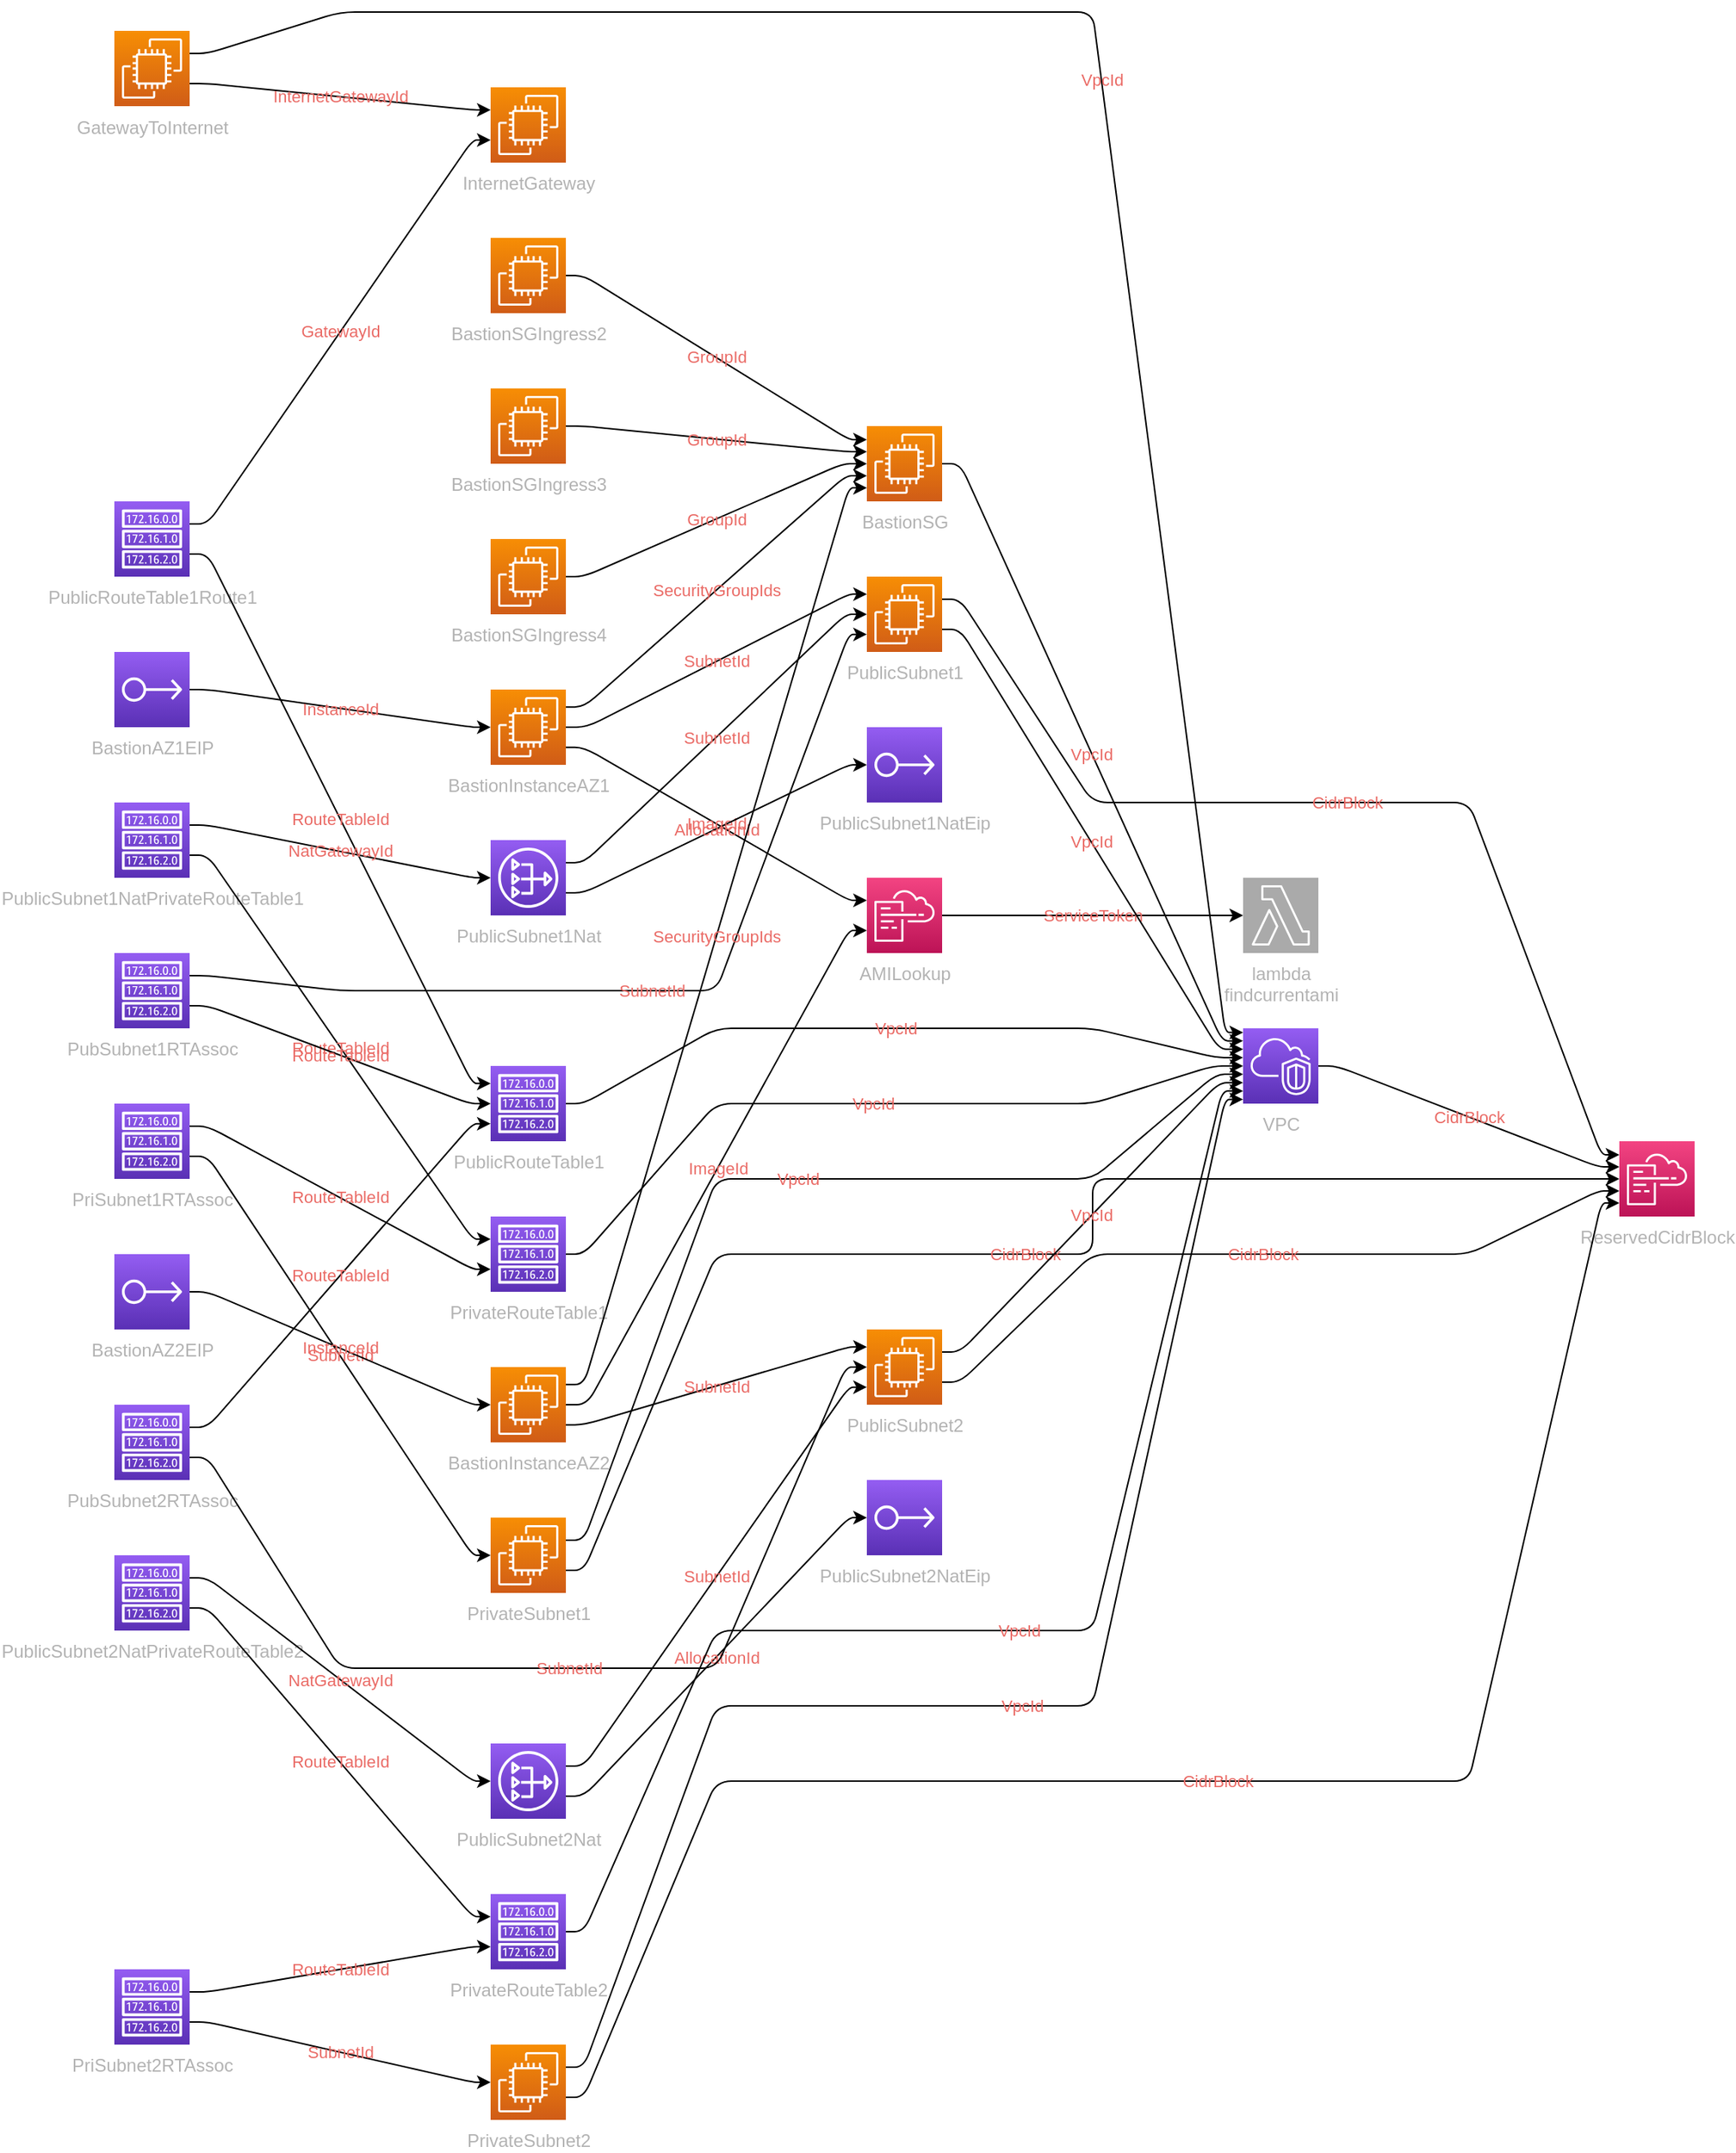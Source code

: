 <mxfile pages="2">
    <diagram id="diagramid" name="Diagram">
        <mxGraphModel dx="1623" dy="1570" grid="1" gridSize="10" guides="1" tooltips="1" connect="1" arrows="1" fold="1" page="1" pageScale="1" pageWidth="850" pageHeight="1100" background="#ffffff" math="0" shadow="0">
            <root>
                <mxCell id="0"/>
                <mxCell id="1" parent="0"/>
                <mxCell id="2" value="ReservedCidrBlock" style="outlineConnect=0;fontColor=#B3B3B3;gradientColor=#F34482;gradientDirection=north;fillColor=#BC1356;strokeColor=#ffffff;dashed=0;verticalLabelPosition=bottom;verticalAlign=top;align=center;html=1;fontSize=12;fontStyle=0;aspect=fixed;shape=mxgraph.aws4.resourceIcon;resIcon=mxgraph.aws4.cloudformation;" parent="1" vertex="1">
                    <mxGeometry x="1000" y="750" width="50" height="50" as="geometry"/>
                </mxCell>
                <mxCell id="3" value="InternetGateway" style="outlineConnect=0;fontColor=#B3B3B3;gradientColor=#F78E04;gradientDirection=north;fillColor=#D05C17;strokeColor=#ffffff;dashed=0;verticalLabelPosition=bottom;verticalAlign=top;align=center;html=1;fontSize=12;fontStyle=0;aspect=fixed;shape=mxgraph.aws4.resourceIcon;resIcon=mxgraph.aws4.ec2;" parent="1" vertex="1">
                    <mxGeometry x="250" y="50" width="50" height="50" as="geometry"/>
                </mxCell>
                <mxCell id="4" value="GatewayToInternet" style="outlineConnect=0;fontColor=#B3B3B3;gradientColor=#F78E04;gradientDirection=north;fillColor=#D05C17;strokeColor=#ffffff;dashed=0;verticalLabelPosition=bottom;verticalAlign=top;align=center;html=1;fontSize=12;fontStyle=0;aspect=fixed;shape=mxgraph.aws4.resourceIcon;resIcon=mxgraph.aws4.ec2;" parent="1" vertex="1">
                    <mxGeometry y="12.5" width="50" height="50" as="geometry"/>
                </mxCell>
                <mxCell id="5" value="PublicRouteTable1Route1" style="outlineConnect=0;fontColor=#B3B3B3;gradientColor=#945DF2;gradientDirection=north;fillColor=#5A30B5;strokeColor=#ffffff;dashed=0;verticalLabelPosition=bottom;verticalAlign=top;align=center;html=1;fontSize=12;fontStyle=0;aspect=fixed;shape=mxgraph.aws4.resourceIcon;resIcon=mxgraph.aws4.route_table;" parent="1" vertex="1">
                    <mxGeometry y="325" width="50" height="50" as="geometry"/>
                </mxCell>
                <mxCell id="6" value="PublicRouteTable1" style="outlineConnect=0;fontColor=#B3B3B3;gradientColor=#945DF2;gradientDirection=north;fillColor=#5A30B5;strokeColor=#ffffff;dashed=0;verticalLabelPosition=bottom;verticalAlign=top;align=center;html=1;fontSize=12;fontStyle=0;aspect=fixed;shape=mxgraph.aws4.resourceIcon;resIcon=mxgraph.aws4.route_table;" parent="1" vertex="1">
                    <mxGeometry x="250" y="700" width="50" height="50" as="geometry"/>
                </mxCell>
                <mxCell id="7" value="AMILookup" style="outlineConnect=0;fontColor=#B3B3B3;gradientColor=#F34482;gradientDirection=north;fillColor=#BC1356;strokeColor=#ffffff;dashed=0;verticalLabelPosition=bottom;verticalAlign=top;align=center;html=1;fontSize=12;fontStyle=0;aspect=fixed;shape=mxgraph.aws4.resourceIcon;resIcon=mxgraph.aws4.cloudformation;" parent="1" vertex="1">
                    <mxGeometry x="500" y="575" width="50" height="50" as="geometry"/>
                </mxCell>
                <mxCell id="8" value="BastionSG" style="outlineConnect=0;fontColor=#B3B3B3;gradientColor=#F78E04;gradientDirection=north;fillColor=#D05C17;strokeColor=#ffffff;dashed=0;verticalLabelPosition=bottom;verticalAlign=top;align=center;html=1;fontSize=12;fontStyle=0;aspect=fixed;shape=mxgraph.aws4.resourceIcon;resIcon=mxgraph.aws4.ec2;" parent="1" vertex="1">
                    <mxGeometry x="500" y="275" width="50" height="50" as="geometry"/>
                </mxCell>
                <mxCell id="9" value="BastionSGIngress2" style="outlineConnect=0;fontColor=#B3B3B3;gradientColor=#F78E04;gradientDirection=north;fillColor=#D05C17;strokeColor=#ffffff;dashed=0;verticalLabelPosition=bottom;verticalAlign=top;align=center;html=1;fontSize=12;fontStyle=0;aspect=fixed;shape=mxgraph.aws4.resourceIcon;resIcon=mxgraph.aws4.ec2;" parent="1" vertex="1">
                    <mxGeometry x="250" y="150" width="50" height="50" as="geometry"/>
                </mxCell>
                <mxCell id="10" value="BastionSGIngress3" style="outlineConnect=0;fontColor=#B3B3B3;gradientColor=#F78E04;gradientDirection=north;fillColor=#D05C17;strokeColor=#ffffff;dashed=0;verticalLabelPosition=bottom;verticalAlign=top;align=center;html=1;fontSize=12;fontStyle=0;aspect=fixed;shape=mxgraph.aws4.resourceIcon;resIcon=mxgraph.aws4.ec2;" parent="1" vertex="1">
                    <mxGeometry x="250" y="250" width="50" height="50" as="geometry"/>
                </mxCell>
                <mxCell id="11" value="BastionSGIngress4" style="outlineConnect=0;fontColor=#B3B3B3;gradientColor=#F78E04;gradientDirection=north;fillColor=#D05C17;strokeColor=#ffffff;dashed=0;verticalLabelPosition=bottom;verticalAlign=top;align=center;html=1;fontSize=12;fontStyle=0;aspect=fixed;shape=mxgraph.aws4.resourceIcon;resIcon=mxgraph.aws4.ec2;" parent="1" vertex="1">
                    <mxGeometry x="250" y="350" width="50" height="50" as="geometry"/>
                </mxCell>
                <mxCell id="12" value="BastionInstanceAZ1" style="outlineConnect=0;fontColor=#B3B3B3;gradientColor=#F78E04;gradientDirection=north;fillColor=#D05C17;strokeColor=#ffffff;dashed=0;verticalLabelPosition=bottom;verticalAlign=top;align=center;html=1;fontSize=12;fontStyle=0;aspect=fixed;shape=mxgraph.aws4.resourceIcon;resIcon=mxgraph.aws4.ec2;" parent="1" vertex="1">
                    <mxGeometry x="250" y="450" width="50" height="50" as="geometry"/>
                </mxCell>
                <mxCell id="13" value="BastionAZ1EIP" style="outlineConnect=0;fontColor=#B3B3B3;gradientColor=#945DF2;gradientDirection=north;fillColor=#5A30B5;strokeColor=#ffffff;dashed=0;verticalLabelPosition=bottom;verticalAlign=top;align=center;html=1;fontSize=12;fontStyle=0;aspect=fixed;shape=mxgraph.aws4.resourceIcon;resIcon=mxgraph.aws4.elastic_ip_address;" parent="1" vertex="1">
                    <mxGeometry y="425" width="50" height="50" as="geometry"/>
                </mxCell>
                <mxCell id="14" value="PublicSubnet1Nat" style="outlineConnect=0;fontColor=#B3B3B3;gradientColor=#945DF2;gradientDirection=north;fillColor=#5A30B5;strokeColor=#ffffff;dashed=0;verticalLabelPosition=bottom;verticalAlign=top;align=center;html=1;fontSize=12;fontStyle=0;aspect=fixed;shape=mxgraph.aws4.resourceIcon;resIcon=mxgraph.aws4.nat_gateway;" parent="1" vertex="1">
                    <mxGeometry x="250" y="550" width="50" height="50" as="geometry"/>
                </mxCell>
                <mxCell id="15" value="PublicSubnet1NatEip" style="outlineConnect=0;fontColor=#B3B3B3;gradientColor=#945DF2;gradientDirection=north;fillColor=#5A30B5;strokeColor=#ffffff;dashed=0;verticalLabelPosition=bottom;verticalAlign=top;align=center;html=1;fontSize=12;fontStyle=0;aspect=fixed;shape=mxgraph.aws4.resourceIcon;resIcon=mxgraph.aws4.elastic_ip_address;" parent="1" vertex="1">
                    <mxGeometry x="500" y="475" width="50" height="50" as="geometry"/>
                </mxCell>
                <mxCell id="16" value="PublicSubnet1NatPrivateRouteTable1" style="outlineConnect=0;fontColor=#B3B3B3;gradientColor=#945DF2;gradientDirection=north;fillColor=#5A30B5;strokeColor=#ffffff;dashed=0;verticalLabelPosition=bottom;verticalAlign=top;align=center;html=1;fontSize=12;fontStyle=0;aspect=fixed;shape=mxgraph.aws4.resourceIcon;resIcon=mxgraph.aws4.route_table;" parent="1" vertex="1">
                    <mxGeometry y="525" width="50" height="50" as="geometry"/>
                </mxCell>
                <mxCell id="17" value="PubSubnet1RTAssoc" style="outlineConnect=0;fontColor=#B3B3B3;gradientColor=#945DF2;gradientDirection=north;fillColor=#5A30B5;strokeColor=#ffffff;dashed=0;verticalLabelPosition=bottom;verticalAlign=top;align=center;html=1;fontSize=12;fontStyle=0;aspect=fixed;shape=mxgraph.aws4.resourceIcon;resIcon=mxgraph.aws4.route_table;" parent="1" vertex="1">
                    <mxGeometry y="625" width="50" height="50" as="geometry"/>
                </mxCell>
                <mxCell id="18" value="PublicSubnet1" style="outlineConnect=0;fontColor=#B3B3B3;gradientColor=#F78E04;gradientDirection=north;fillColor=#D05C17;strokeColor=#ffffff;dashed=0;verticalLabelPosition=bottom;verticalAlign=top;align=center;html=1;fontSize=12;fontStyle=0;aspect=fixed;shape=mxgraph.aws4.resourceIcon;resIcon=mxgraph.aws4.ec2;" parent="1" vertex="1">
                    <mxGeometry x="500" y="375" width="50" height="50" as="geometry"/>
                </mxCell>
                <mxCell id="19" value="PriSubnet1RTAssoc" style="outlineConnect=0;fontColor=#B3B3B3;gradientColor=#945DF2;gradientDirection=north;fillColor=#5A30B5;strokeColor=#ffffff;dashed=0;verticalLabelPosition=bottom;verticalAlign=top;align=center;html=1;fontSize=12;fontStyle=0;aspect=fixed;shape=mxgraph.aws4.resourceIcon;resIcon=mxgraph.aws4.route_table;" parent="1" vertex="1">
                    <mxGeometry y="725" width="50" height="50" as="geometry"/>
                </mxCell>
                <mxCell id="20" value="PrivateSubnet1" style="outlineConnect=0;fontColor=#B3B3B3;gradientColor=#F78E04;gradientDirection=north;fillColor=#D05C17;strokeColor=#ffffff;dashed=0;verticalLabelPosition=bottom;verticalAlign=top;align=center;html=1;fontSize=12;fontStyle=0;aspect=fixed;shape=mxgraph.aws4.resourceIcon;resIcon=mxgraph.aws4.ec2;" parent="1" vertex="1">
                    <mxGeometry x="250" y="1000" width="50" height="50" as="geometry"/>
                </mxCell>
                <mxCell id="21" value="PrivateRouteTable1" style="outlineConnect=0;fontColor=#B3B3B3;gradientColor=#945DF2;gradientDirection=north;fillColor=#5A30B5;strokeColor=#ffffff;dashed=0;verticalLabelPosition=bottom;verticalAlign=top;align=center;html=1;fontSize=12;fontStyle=0;aspect=fixed;shape=mxgraph.aws4.resourceIcon;resIcon=mxgraph.aws4.route_table;" parent="1" vertex="1">
                    <mxGeometry x="250" y="800" width="50" height="50" as="geometry"/>
                </mxCell>
                <mxCell id="22" value="BastionInstanceAZ2" style="outlineConnect=0;fontColor=#B3B3B3;gradientColor=#F78E04;gradientDirection=north;fillColor=#D05C17;strokeColor=#ffffff;dashed=0;verticalLabelPosition=bottom;verticalAlign=top;align=center;html=1;fontSize=12;fontStyle=0;aspect=fixed;shape=mxgraph.aws4.resourceIcon;resIcon=mxgraph.aws4.ec2;" parent="1" vertex="1">
                    <mxGeometry x="250" y="900" width="50" height="50" as="geometry"/>
                </mxCell>
                <mxCell id="23" value="BastionAZ2EIP" style="outlineConnect=0;fontColor=#B3B3B3;gradientColor=#945DF2;gradientDirection=north;fillColor=#5A30B5;strokeColor=#ffffff;dashed=0;verticalLabelPosition=bottom;verticalAlign=top;align=center;html=1;fontSize=12;fontStyle=0;aspect=fixed;shape=mxgraph.aws4.resourceIcon;resIcon=mxgraph.aws4.elastic_ip_address;" parent="1" vertex="1">
                    <mxGeometry y="825" width="50" height="50" as="geometry"/>
                </mxCell>
                <mxCell id="24" value="PublicSubnet2Nat" style="outlineConnect=0;fontColor=#B3B3B3;gradientColor=#945DF2;gradientDirection=north;fillColor=#5A30B5;strokeColor=#ffffff;dashed=0;verticalLabelPosition=bottom;verticalAlign=top;align=center;html=1;fontSize=12;fontStyle=0;aspect=fixed;shape=mxgraph.aws4.resourceIcon;resIcon=mxgraph.aws4.nat_gateway;" parent="1" vertex="1">
                    <mxGeometry x="250" y="1150" width="50" height="50" as="geometry"/>
                </mxCell>
                <mxCell id="25" value="PublicSubnet2NatEip" style="outlineConnect=0;fontColor=#B3B3B3;gradientColor=#945DF2;gradientDirection=north;fillColor=#5A30B5;strokeColor=#ffffff;dashed=0;verticalLabelPosition=bottom;verticalAlign=top;align=center;html=1;fontSize=12;fontStyle=0;aspect=fixed;shape=mxgraph.aws4.resourceIcon;resIcon=mxgraph.aws4.elastic_ip_address;" parent="1" vertex="1">
                    <mxGeometry x="500" y="975" width="50" height="50" as="geometry"/>
                </mxCell>
                <mxCell id="26" value="PublicSubnet2NatPrivateRouteTable2" style="outlineConnect=0;fontColor=#B3B3B3;gradientColor=#945DF2;gradientDirection=north;fillColor=#5A30B5;strokeColor=#ffffff;dashed=0;verticalLabelPosition=bottom;verticalAlign=top;align=center;html=1;fontSize=12;fontStyle=0;aspect=fixed;shape=mxgraph.aws4.resourceIcon;resIcon=mxgraph.aws4.route_table;" parent="1" vertex="1">
                    <mxGeometry y="1025" width="50" height="50" as="geometry"/>
                </mxCell>
                <mxCell id="27" value="PubSubnet2RTAssoc" style="outlineConnect=0;fontColor=#B3B3B3;gradientColor=#945DF2;gradientDirection=north;fillColor=#5A30B5;strokeColor=#ffffff;dashed=0;verticalLabelPosition=bottom;verticalAlign=top;align=center;html=1;fontSize=12;fontStyle=0;aspect=fixed;shape=mxgraph.aws4.resourceIcon;resIcon=mxgraph.aws4.route_table;" parent="1" vertex="1">
                    <mxGeometry y="925" width="50" height="50" as="geometry"/>
                </mxCell>
                <mxCell id="28" value="PublicSubnet2" style="outlineConnect=0;fontColor=#B3B3B3;gradientColor=#F78E04;gradientDirection=north;fillColor=#D05C17;strokeColor=#ffffff;dashed=0;verticalLabelPosition=bottom;verticalAlign=top;align=center;html=1;fontSize=12;fontStyle=0;aspect=fixed;shape=mxgraph.aws4.resourceIcon;resIcon=mxgraph.aws4.ec2;" parent="1" vertex="1">
                    <mxGeometry x="500" y="875" width="50" height="50" as="geometry"/>
                </mxCell>
                <mxCell id="29" value="PriSubnet2RTAssoc" style="outlineConnect=0;fontColor=#B3B3B3;gradientColor=#945DF2;gradientDirection=north;fillColor=#5A30B5;strokeColor=#ffffff;dashed=0;verticalLabelPosition=bottom;verticalAlign=top;align=center;html=1;fontSize=12;fontStyle=0;aspect=fixed;shape=mxgraph.aws4.resourceIcon;resIcon=mxgraph.aws4.route_table;" parent="1" vertex="1">
                    <mxGeometry y="1300" width="50" height="50" as="geometry"/>
                </mxCell>
                <mxCell id="30" value="PrivateSubnet2" style="outlineConnect=0;fontColor=#B3B3B3;gradientColor=#F78E04;gradientDirection=north;fillColor=#D05C17;strokeColor=#ffffff;dashed=0;verticalLabelPosition=bottom;verticalAlign=top;align=center;html=1;fontSize=12;fontStyle=0;aspect=fixed;shape=mxgraph.aws4.resourceIcon;resIcon=mxgraph.aws4.ec2;" parent="1" vertex="1">
                    <mxGeometry x="250" y="1350" width="50" height="50" as="geometry"/>
                </mxCell>
                <mxCell id="31" value="PrivateRouteTable2" style="outlineConnect=0;fontColor=#B3B3B3;gradientColor=#945DF2;gradientDirection=north;fillColor=#5A30B5;strokeColor=#ffffff;dashed=0;verticalLabelPosition=bottom;verticalAlign=top;align=center;html=1;fontSize=12;fontStyle=0;aspect=fixed;shape=mxgraph.aws4.resourceIcon;resIcon=mxgraph.aws4.route_table;" parent="1" vertex="1">
                    <mxGeometry x="250" y="1250" width="50" height="50" as="geometry"/>
                </mxCell>
                <mxCell id="32" value="VPC" style="outlineConnect=0;fontColor=#B3B3B3;gradientColor=#945DF2;gradientDirection=north;fillColor=#5A30B5;strokeColor=#ffffff;dashed=0;verticalLabelPosition=bottom;verticalAlign=top;align=center;html=1;fontSize=12;fontStyle=0;aspect=fixed;shape=mxgraph.aws4.resourceIcon;resIcon=mxgraph.aws4.vpc;" parent="1" vertex="1">
                    <mxGeometry x="750" y="675" width="50" height="50" as="geometry"/>
                </mxCell>
                <mxCell id="33" value="lambda  &#10;findcurrentami" style="outlineConnect=0;fontColor=#B3B3B3;gradientColor=#aaaaaa;gradientDirection=north;fillColor=#aaaaaa;strokeColor=#ffffff;dashed=0;verticalLabelPosition=bottom;verticalAlign=top;align=center;html=1;fontSize=12;fontStyle=0;aspect=fixed;shape=mxgraph.aws4.resourceIcon;resIcon=mxgraph.aws4.lambda;" parent="1" vertex="1">
                    <mxGeometry x="750" y="575" width="50" height="50" as="geometry"/>
                </mxCell>
                <mxCell id="InternetGateway|GatewayToInternet" value="InternetGatewayId" style="edgeStyle=orthogonalEdgeStyle;rounded=1;orthogonalLoop=1;jettySize=auto;html=1;labelBackgroundColor=none;fontColor=#EA6B66;noEdgeStyle=1;orthogonal=1;" parent="1" source="4" target="3" edge="1">
                    <mxGeometry relative="1" as="geometry">
                        <Array as="points">
                            <mxPoint x="62" y="47.5"/>
                            <mxPoint x="238" y="65"/>
                        </Array>
                    </mxGeometry>
                </mxCell>
                <mxCell id="VPC|GatewayToInternet" value="VpcId" style="edgeStyle=orthogonalEdgeStyle;rounded=1;orthogonalLoop=1;jettySize=auto;html=1;labelBackgroundColor=none;fontColor=#EA6B66;noEdgeStyle=1;orthogonal=1;" parent="1" source="4" target="32" edge="1">
                    <mxGeometry relative="1" as="geometry">
                        <Array as="points">
                            <mxPoint x="62" y="27.5"/>
                            <mxPoint x="150"/>
                            <mxPoint x="400"/>
                            <mxPoint x="400"/>
                            <mxPoint x="650"/>
                            <mxPoint x="738" y="677.778"/>
                        </Array>
                    </mxGeometry>
                </mxCell>
                <mxCell id="PublicRouteTable1|PublicRouteTable1Route1" value="RouteTableId" style="edgeStyle=orthogonalEdgeStyle;rounded=1;orthogonalLoop=1;jettySize=auto;html=1;labelBackgroundColor=none;fontColor=#EA6B66;noEdgeStyle=1;orthogonal=1;" parent="1" source="5" target="6" edge="1">
                    <mxGeometry relative="1" as="geometry">
                        <Array as="points">
                            <mxPoint x="62" y="360"/>
                            <mxPoint x="238" y="711.667"/>
                        </Array>
                    </mxGeometry>
                </mxCell>
                <mxCell id="InternetGateway|PublicRouteTable1Route1" value="GatewayId" style="edgeStyle=orthogonalEdgeStyle;rounded=1;orthogonalLoop=1;jettySize=auto;html=1;labelBackgroundColor=none;fontColor=#EA6B66;noEdgeStyle=1;orthogonal=1;" parent="1" source="5" target="3" edge="1">
                    <mxGeometry relative="1" as="geometry">
                        <Array as="points">
                            <mxPoint x="62" y="340"/>
                            <mxPoint x="238" y="85"/>
                        </Array>
                    </mxGeometry>
                </mxCell>
                <mxCell id="VPC|PublicRouteTable1" value="VpcId" style="edgeStyle=orthogonalEdgeStyle;rounded=1;orthogonalLoop=1;jettySize=auto;html=1;labelBackgroundColor=none;fontColor=#EA6B66;noEdgeStyle=1;orthogonal=1;" parent="1" source="6" target="32" edge="1">
                    <mxGeometry relative="1" as="geometry">
                        <Array as="points">
                            <mxPoint x="312" y="725"/>
                            <mxPoint x="400" y="675"/>
                            <mxPoint x="650" y="675"/>
                            <mxPoint x="732" y="694.444"/>
                        </Array>
                    </mxGeometry>
                </mxCell>
                <mxCell id="lambda  &#10;findcurrentami|AMILookup" value="ServiceToken" style="edgeStyle=orthogonalEdgeStyle;rounded=1;orthogonalLoop=1;jettySize=auto;html=1;labelBackgroundColor=none;fontColor=#EA6B66;noEdgeStyle=1;orthogonal=1;" parent="1" source="7" target="33" edge="1">
                    <mxGeometry relative="1" as="geometry">
                        <Array as="points">
                            <mxPoint x="562" y="600"/>
                            <mxPoint x="738" y="600"/>
                        </Array>
                    </mxGeometry>
                </mxCell>
                <mxCell id="VPC|BastionSG" value="VpcId" style="edgeStyle=orthogonalEdgeStyle;rounded=1;orthogonalLoop=1;jettySize=auto;html=1;labelBackgroundColor=none;fontColor=#EA6B66;noEdgeStyle=1;orthogonal=1;" parent="1" source="8" target="32" edge="1">
                    <mxGeometry relative="1" as="geometry">
                        <Array as="points">
                            <mxPoint x="562" y="300"/>
                            <mxPoint x="736" y="683.333"/>
                        </Array>
                    </mxGeometry>
                </mxCell>
                <mxCell id="BastionSG|BastionSGIngress2" value="GroupId" style="edgeStyle=orthogonalEdgeStyle;rounded=1;orthogonalLoop=1;jettySize=auto;html=1;labelBackgroundColor=none;fontColor=#EA6B66;noEdgeStyle=1;orthogonal=1;" parent="1" source="9" target="8" edge="1">
                    <mxGeometry relative="1" as="geometry">
                        <Array as="points">
                            <mxPoint x="312" y="175"/>
                            <mxPoint x="488" y="284"/>
                        </Array>
                    </mxGeometry>
                </mxCell>
                <mxCell id="BastionSG|BastionSGIngress3" value="GroupId" style="edgeStyle=orthogonalEdgeStyle;rounded=1;orthogonalLoop=1;jettySize=auto;html=1;labelBackgroundColor=none;fontColor=#EA6B66;noEdgeStyle=1;orthogonal=1;" parent="1" source="10" target="8" edge="1">
                    <mxGeometry relative="1" as="geometry">
                        <Array as="points">
                            <mxPoint x="312" y="275"/>
                            <mxPoint x="486" y="292"/>
                        </Array>
                    </mxGeometry>
                </mxCell>
                <mxCell id="BastionSG|BastionSGIngress4" value="GroupId" style="edgeStyle=orthogonalEdgeStyle;rounded=1;orthogonalLoop=1;jettySize=auto;html=1;labelBackgroundColor=none;fontColor=#EA6B66;noEdgeStyle=1;orthogonal=1;" parent="1" source="11" target="8" edge="1">
                    <mxGeometry relative="1" as="geometry">
                        <Array as="points">
                            <mxPoint x="312" y="375"/>
                            <mxPoint x="484" y="300"/>
                        </Array>
                    </mxGeometry>
                </mxCell>
                <mxCell id="BastionSG|BastionInstanceAZ1" value="SecurityGroupIds" style="edgeStyle=orthogonalEdgeStyle;rounded=1;orthogonalLoop=1;jettySize=auto;html=1;labelBackgroundColor=none;fontColor=#EA6B66;noEdgeStyle=1;orthogonal=1;" parent="1" source="12" target="8" edge="1">
                    <mxGeometry relative="1" as="geometry">
                        <Array as="points">
                            <mxPoint x="312" y="461.667"/>
                            <mxPoint x="486" y="308"/>
                        </Array>
                    </mxGeometry>
                </mxCell>
                <mxCell id="PublicSubnet1|BastionInstanceAZ1" value="SubnetId" style="edgeStyle=orthogonalEdgeStyle;rounded=1;orthogonalLoop=1;jettySize=auto;html=1;labelBackgroundColor=none;fontColor=#EA6B66;noEdgeStyle=1;orthogonal=1;" parent="1" source="12" target="18" edge="1">
                    <mxGeometry relative="1" as="geometry">
                        <Array as="points">
                            <mxPoint x="314" y="475"/>
                            <mxPoint x="488" y="386.667"/>
                        </Array>
                    </mxGeometry>
                </mxCell>
                <mxCell id="AMILookup|BastionInstanceAZ1" value="ImageId" style="edgeStyle=orthogonalEdgeStyle;rounded=1;orthogonalLoop=1;jettySize=auto;html=1;labelBackgroundColor=none;fontColor=#EA6B66;noEdgeStyle=1;orthogonal=1;" parent="1" source="12" target="7" edge="1">
                    <mxGeometry relative="1" as="geometry">
                        <Array as="points">
                            <mxPoint x="312" y="488.333"/>
                            <mxPoint x="488" y="590"/>
                        </Array>
                    </mxGeometry>
                </mxCell>
                <mxCell id="BastionInstanceAZ1|BastionAZ1EIP" value="InstanceId" style="edgeStyle=orthogonalEdgeStyle;rounded=1;orthogonalLoop=1;jettySize=auto;html=1;labelBackgroundColor=none;fontColor=#EA6B66;noEdgeStyle=1;orthogonal=1;" parent="1" source="13" target="12" edge="1">
                    <mxGeometry relative="1" as="geometry">
                        <Array as="points">
                            <mxPoint x="62" y="450"/>
                            <mxPoint x="238" y="475"/>
                        </Array>
                    </mxGeometry>
                </mxCell>
                <mxCell id="PublicSubnet1|PublicSubnet1Nat" value="SubnetId" style="edgeStyle=orthogonalEdgeStyle;rounded=1;orthogonalLoop=1;jettySize=auto;html=1;labelBackgroundColor=none;fontColor=#EA6B66;noEdgeStyle=1;orthogonal=1;" parent="1" source="14" target="18" edge="1">
                    <mxGeometry relative="1" as="geometry">
                        <Array as="points">
                            <mxPoint x="312" y="565"/>
                            <mxPoint x="486" y="400"/>
                        </Array>
                    </mxGeometry>
                </mxCell>
                <mxCell id="PublicSubnet1NatEip|PublicSubnet1Nat" value="AllocationId" style="edgeStyle=orthogonalEdgeStyle;rounded=1;orthogonalLoop=1;jettySize=auto;html=1;labelBackgroundColor=none;fontColor=#EA6B66;noEdgeStyle=1;orthogonal=1;" parent="1" source="14" target="15" edge="1">
                    <mxGeometry relative="1" as="geometry">
                        <Array as="points">
                            <mxPoint x="312" y="585"/>
                            <mxPoint x="488" y="500"/>
                        </Array>
                    </mxGeometry>
                </mxCell>
                <mxCell id="PublicSubnet1Nat|PublicSubnet1NatPrivateRouteTable1" value="NatGatewayId" style="edgeStyle=orthogonalEdgeStyle;rounded=1;orthogonalLoop=1;jettySize=auto;html=1;labelBackgroundColor=none;fontColor=#EA6B66;noEdgeStyle=1;orthogonal=1;" parent="1" source="16" target="14" edge="1">
                    <mxGeometry relative="1" as="geometry">
                        <Array as="points">
                            <mxPoint x="62" y="540"/>
                            <mxPoint x="238" y="575"/>
                        </Array>
                    </mxGeometry>
                </mxCell>
                <mxCell id="PrivateRouteTable1|PublicSubnet1NatPrivateRouteTable1" value="RouteTableId" style="edgeStyle=orthogonalEdgeStyle;rounded=1;orthogonalLoop=1;jettySize=auto;html=1;labelBackgroundColor=none;fontColor=#EA6B66;noEdgeStyle=1;orthogonal=1;" parent="1" source="16" target="21" edge="1">
                    <mxGeometry relative="1" as="geometry">
                        <Array as="points">
                            <mxPoint x="62" y="560"/>
                            <mxPoint x="238" y="815"/>
                        </Array>
                    </mxGeometry>
                </mxCell>
                <mxCell id="PublicRouteTable1|PubSubnet1RTAssoc" value="RouteTableId" style="edgeStyle=orthogonalEdgeStyle;rounded=1;orthogonalLoop=1;jettySize=auto;html=1;labelBackgroundColor=none;fontColor=#EA6B66;noEdgeStyle=1;orthogonal=1;" parent="1" source="17" target="6" edge="1">
                    <mxGeometry relative="1" as="geometry">
                        <Array as="points">
                            <mxPoint x="62" y="660"/>
                            <mxPoint x="236" y="725"/>
                        </Array>
                    </mxGeometry>
                </mxCell>
                <mxCell id="PublicSubnet1|PubSubnet1RTAssoc" value="SubnetId" style="edgeStyle=orthogonalEdgeStyle;rounded=1;orthogonalLoop=1;jettySize=auto;html=1;labelBackgroundColor=none;fontColor=#EA6B66;noEdgeStyle=1;orthogonal=1;" parent="1" source="17" target="18" edge="1">
                    <mxGeometry relative="1" as="geometry">
                        <Array as="points">
                            <mxPoint x="62" y="640"/>
                            <mxPoint x="150" y="650"/>
                            <mxPoint x="400" y="650"/>
                            <mxPoint x="488" y="413.333"/>
                        </Array>
                    </mxGeometry>
                </mxCell>
                <mxCell id="VPC|PublicSubnet1" value="VpcId" style="edgeStyle=orthogonalEdgeStyle;rounded=1;orthogonalLoop=1;jettySize=auto;html=1;labelBackgroundColor=none;fontColor=#EA6B66;noEdgeStyle=1;orthogonal=1;" parent="1" source="18" target="32" edge="1">
                    <mxGeometry relative="1" as="geometry">
                        <Array as="points">
                            <mxPoint x="562" y="410"/>
                            <mxPoint x="734" y="688.889"/>
                        </Array>
                    </mxGeometry>
                </mxCell>
                <mxCell id="ReservedCidrBlock|PublicSubnet1" value="CidrBlock" style="edgeStyle=orthogonalEdgeStyle;rounded=1;orthogonalLoop=1;jettySize=auto;html=1;labelBackgroundColor=none;fontColor=#EA6B66;noEdgeStyle=1;orthogonal=1;" parent="1" source="18" target="2" edge="1">
                    <mxGeometry relative="1" as="geometry">
                        <Array as="points">
                            <mxPoint x="562" y="390"/>
                            <mxPoint x="650" y="525"/>
                            <mxPoint x="900" y="525"/>
                            <mxPoint x="988" y="759"/>
                        </Array>
                    </mxGeometry>
                </mxCell>
                <mxCell id="PrivateRouteTable1|PriSubnet1RTAssoc" value="RouteTableId" style="edgeStyle=orthogonalEdgeStyle;rounded=1;orthogonalLoop=1;jettySize=auto;html=1;labelBackgroundColor=none;fontColor=#EA6B66;noEdgeStyle=1;orthogonal=1;" parent="1" source="19" target="21" edge="1">
                    <mxGeometry relative="1" as="geometry">
                        <Array as="points">
                            <mxPoint x="62" y="740"/>
                            <mxPoint x="238" y="835"/>
                        </Array>
                    </mxGeometry>
                </mxCell>
                <mxCell id="PrivateSubnet1|PriSubnet1RTAssoc" value="SubnetId" style="edgeStyle=orthogonalEdgeStyle;rounded=1;orthogonalLoop=1;jettySize=auto;html=1;labelBackgroundColor=none;fontColor=#EA6B66;noEdgeStyle=1;orthogonal=1;" parent="1" source="19" target="20" edge="1">
                    <mxGeometry relative="1" as="geometry">
                        <Array as="points">
                            <mxPoint x="62" y="760"/>
                            <mxPoint x="238" y="1025"/>
                        </Array>
                    </mxGeometry>
                </mxCell>
                <mxCell id="VPC|PrivateSubnet1" value="VpcId" style="edgeStyle=orthogonalEdgeStyle;rounded=1;orthogonalLoop=1;jettySize=auto;html=1;labelBackgroundColor=none;fontColor=#EA6B66;noEdgeStyle=1;orthogonal=1;" parent="1" source="20" target="32" edge="1">
                    <mxGeometry relative="1" as="geometry">
                        <Array as="points">
                            <mxPoint x="312" y="1015"/>
                            <mxPoint x="400" y="775"/>
                            <mxPoint x="650" y="775"/>
                            <mxPoint x="732" y="705.556"/>
                        </Array>
                    </mxGeometry>
                </mxCell>
                <mxCell id="ReservedCidrBlock|PrivateSubnet1" value="CidrBlock" style="edgeStyle=orthogonalEdgeStyle;rounded=1;orthogonalLoop=1;jettySize=auto;html=1;labelBackgroundColor=none;fontColor=#EA6B66;noEdgeStyle=1;orthogonal=1;" parent="1" source="20" target="2" edge="1">
                    <mxGeometry relative="1" as="geometry">
                        <Array as="points">
                            <mxPoint x="312" y="1035"/>
                            <mxPoint x="400" y="825"/>
                            <mxPoint x="650" y="825"/>
                            <mxPoint x="650" y="775"/>
                            <mxPoint x="900" y="775"/>
                            <mxPoint x="984" y="775"/>
                        </Array>
                    </mxGeometry>
                </mxCell>
                <mxCell id="VPC|PrivateRouteTable1" value="VpcId" style="edgeStyle=orthogonalEdgeStyle;rounded=1;orthogonalLoop=1;jettySize=auto;html=1;labelBackgroundColor=none;fontColor=#EA6B66;noEdgeStyle=1;orthogonal=1;" parent="1" source="21" target="32" edge="1">
                    <mxGeometry relative="1" as="geometry">
                        <Array as="points">
                            <mxPoint x="312" y="825"/>
                            <mxPoint x="400" y="725"/>
                            <mxPoint x="650" y="725"/>
                            <mxPoint x="730" y="700"/>
                        </Array>
                    </mxGeometry>
                </mxCell>
                <mxCell id="BastionSG|BastionInstanceAZ2" value="SecurityGroupIds" style="edgeStyle=orthogonalEdgeStyle;rounded=1;orthogonalLoop=1;jettySize=auto;html=1;labelBackgroundColor=none;fontColor=#EA6B66;noEdgeStyle=1;orthogonal=1;" parent="1" source="22" target="8" edge="1">
                    <mxGeometry relative="1" as="geometry">
                        <Array as="points">
                            <mxPoint x="312" y="911.667"/>
                            <mxPoint x="488" y="316"/>
                        </Array>
                    </mxGeometry>
                </mxCell>
                <mxCell id="PublicSubnet2|BastionInstanceAZ2" value="SubnetId" style="edgeStyle=orthogonalEdgeStyle;rounded=1;orthogonalLoop=1;jettySize=auto;html=1;labelBackgroundColor=none;fontColor=#EA6B66;noEdgeStyle=1;orthogonal=1;" parent="1" source="22" target="28" edge="1">
                    <mxGeometry relative="1" as="geometry">
                        <Array as="points">
                            <mxPoint x="312" y="938.333"/>
                            <mxPoint x="488" y="886.667"/>
                        </Array>
                    </mxGeometry>
                </mxCell>
                <mxCell id="AMILookup|BastionInstanceAZ2" value="ImageId" style="edgeStyle=orthogonalEdgeStyle;rounded=1;orthogonalLoop=1;jettySize=auto;html=1;labelBackgroundColor=none;fontColor=#EA6B66;noEdgeStyle=1;orthogonal=1;" parent="1" source="22" target="7" edge="1">
                    <mxGeometry relative="1" as="geometry">
                        <Array as="points">
                            <mxPoint x="314" y="925"/>
                            <mxPoint x="488" y="610"/>
                        </Array>
                    </mxGeometry>
                </mxCell>
                <mxCell id="BastionInstanceAZ2|BastionAZ2EIP" value="InstanceId" style="edgeStyle=orthogonalEdgeStyle;rounded=1;orthogonalLoop=1;jettySize=auto;html=1;labelBackgroundColor=none;fontColor=#EA6B66;noEdgeStyle=1;orthogonal=1;" parent="1" source="23" target="22" edge="1">
                    <mxGeometry relative="1" as="geometry">
                        <Array as="points">
                            <mxPoint x="62" y="850"/>
                            <mxPoint x="238" y="925"/>
                        </Array>
                    </mxGeometry>
                </mxCell>
                <mxCell id="PublicSubnet2|PublicSubnet2Nat" value="SubnetId" style="edgeStyle=orthogonalEdgeStyle;rounded=1;orthogonalLoop=1;jettySize=auto;html=1;labelBackgroundColor=none;fontColor=#EA6B66;noEdgeStyle=1;orthogonal=1;" parent="1" source="24" target="28" edge="1">
                    <mxGeometry relative="1" as="geometry">
                        <Array as="points">
                            <mxPoint x="312" y="1165"/>
                            <mxPoint x="488" y="913.333"/>
                        </Array>
                    </mxGeometry>
                </mxCell>
                <mxCell id="PublicSubnet2NatEip|PublicSubnet2Nat" value="AllocationId" style="edgeStyle=orthogonalEdgeStyle;rounded=1;orthogonalLoop=1;jettySize=auto;html=1;labelBackgroundColor=none;fontColor=#EA6B66;noEdgeStyle=1;orthogonal=1;" parent="1" source="24" target="25" edge="1">
                    <mxGeometry relative="1" as="geometry">
                        <Array as="points">
                            <mxPoint x="312" y="1185"/>
                            <mxPoint x="488" y="1000"/>
                        </Array>
                    </mxGeometry>
                </mxCell>
                <mxCell id="PublicSubnet2Nat|PublicSubnet2NatPrivateRouteTable2" value="NatGatewayId" style="edgeStyle=orthogonalEdgeStyle;rounded=1;orthogonalLoop=1;jettySize=auto;html=1;labelBackgroundColor=none;fontColor=#EA6B66;noEdgeStyle=1;orthogonal=1;" parent="1" source="26" target="24" edge="1">
                    <mxGeometry relative="1" as="geometry">
                        <Array as="points">
                            <mxPoint x="62" y="1040"/>
                            <mxPoint x="238" y="1175"/>
                        </Array>
                    </mxGeometry>
                </mxCell>
                <mxCell id="PrivateRouteTable2|PublicSubnet2NatPrivateRouteTable2" value="RouteTableId" style="edgeStyle=orthogonalEdgeStyle;rounded=1;orthogonalLoop=1;jettySize=auto;html=1;labelBackgroundColor=none;fontColor=#EA6B66;noEdgeStyle=1;orthogonal=1;" parent="1" source="26" target="31" edge="1">
                    <mxGeometry relative="1" as="geometry">
                        <Array as="points">
                            <mxPoint x="62" y="1060"/>
                            <mxPoint x="238" y="1265"/>
                        </Array>
                    </mxGeometry>
                </mxCell>
                <mxCell id="PublicRouteTable1|PubSubnet2RTAssoc" value="RouteTableId" style="edgeStyle=orthogonalEdgeStyle;rounded=1;orthogonalLoop=1;jettySize=auto;html=1;labelBackgroundColor=none;fontColor=#EA6B66;noEdgeStyle=1;orthogonal=1;" parent="1" source="27" target="6" edge="1">
                    <mxGeometry relative="1" as="geometry">
                        <Array as="points">
                            <mxPoint x="62" y="940"/>
                            <mxPoint x="238" y="738.333"/>
                        </Array>
                    </mxGeometry>
                </mxCell>
                <mxCell id="PublicSubnet2|PubSubnet2RTAssoc" value="SubnetId" style="edgeStyle=orthogonalEdgeStyle;rounded=1;orthogonalLoop=1;jettySize=auto;html=1;labelBackgroundColor=none;fontColor=#EA6B66;noEdgeStyle=1;orthogonal=1;" parent="1" source="27" target="28" edge="1">
                    <mxGeometry relative="1" as="geometry">
                        <Array as="points">
                            <mxPoint x="62" y="960"/>
                            <mxPoint x="150" y="1100"/>
                            <mxPoint x="400" y="1100"/>
                            <mxPoint x="486" y="900"/>
                        </Array>
                    </mxGeometry>
                </mxCell>
                <mxCell id="VPC|PublicSubnet2" value="VpcId" style="edgeStyle=orthogonalEdgeStyle;rounded=1;orthogonalLoop=1;jettySize=auto;html=1;labelBackgroundColor=none;fontColor=#EA6B66;noEdgeStyle=1;orthogonal=1;" parent="1" source="28" target="32" edge="1">
                    <mxGeometry relative="1" as="geometry">
                        <Array as="points">
                            <mxPoint x="562" y="890"/>
                            <mxPoint x="734" y="711.111"/>
                        </Array>
                    </mxGeometry>
                </mxCell>
                <mxCell id="ReservedCidrBlock|PublicSubnet2" value="CidrBlock" style="edgeStyle=orthogonalEdgeStyle;rounded=1;orthogonalLoop=1;jettySize=auto;html=1;labelBackgroundColor=none;fontColor=#EA6B66;noEdgeStyle=1;orthogonal=1;" parent="1" source="28" target="2" edge="1">
                    <mxGeometry relative="1" as="geometry">
                        <Array as="points">
                            <mxPoint x="562" y="910"/>
                            <mxPoint x="650" y="825"/>
                            <mxPoint x="900" y="825"/>
                            <mxPoint x="986" y="783"/>
                        </Array>
                    </mxGeometry>
                </mxCell>
                <mxCell id="PrivateRouteTable2|PriSubnet2RTAssoc" value="RouteTableId" style="edgeStyle=orthogonalEdgeStyle;rounded=1;orthogonalLoop=1;jettySize=auto;html=1;labelBackgroundColor=none;fontColor=#EA6B66;noEdgeStyle=1;orthogonal=1;" parent="1" source="29" target="31" edge="1">
                    <mxGeometry relative="1" as="geometry">
                        <Array as="points">
                            <mxPoint x="62" y="1315"/>
                            <mxPoint x="238" y="1285"/>
                        </Array>
                    </mxGeometry>
                </mxCell>
                <mxCell id="PrivateSubnet2|PriSubnet2RTAssoc" value="SubnetId" style="edgeStyle=orthogonalEdgeStyle;rounded=1;orthogonalLoop=1;jettySize=auto;html=1;labelBackgroundColor=none;fontColor=#EA6B66;noEdgeStyle=1;orthogonal=1;" parent="1" source="29" target="30" edge="1">
                    <mxGeometry relative="1" as="geometry">
                        <Array as="points">
                            <mxPoint x="62" y="1335"/>
                            <mxPoint x="238" y="1375"/>
                        </Array>
                    </mxGeometry>
                </mxCell>
                <mxCell id="VPC|PrivateSubnet2" value="VpcId" style="edgeStyle=orthogonalEdgeStyle;rounded=1;orthogonalLoop=1;jettySize=auto;html=1;labelBackgroundColor=none;fontColor=#EA6B66;noEdgeStyle=1;orthogonal=1;" parent="1" source="30" target="32" edge="1">
                    <mxGeometry relative="1" as="geometry">
                        <Array as="points">
                            <mxPoint x="312" y="1365"/>
                            <mxPoint x="400" y="1125"/>
                            <mxPoint x="650" y="1125"/>
                            <mxPoint x="738" y="722.222"/>
                        </Array>
                    </mxGeometry>
                </mxCell>
                <mxCell id="ReservedCidrBlock|PrivateSubnet2" value="CidrBlock" style="edgeStyle=orthogonalEdgeStyle;rounded=1;orthogonalLoop=1;jettySize=auto;html=1;labelBackgroundColor=none;fontColor=#EA6B66;noEdgeStyle=1;orthogonal=1;" parent="1" source="30" target="2" edge="1">
                    <mxGeometry relative="1" as="geometry">
                        <Array as="points">
                            <mxPoint x="312" y="1385"/>
                            <mxPoint x="400" y="1175"/>
                            <mxPoint x="650" y="1175"/>
                            <mxPoint x="650" y="1175"/>
                            <mxPoint x="900" y="1175"/>
                            <mxPoint x="988" y="791"/>
                        </Array>
                    </mxGeometry>
                </mxCell>
                <mxCell id="VPC|PrivateRouteTable2" value="VpcId" style="edgeStyle=orthogonalEdgeStyle;rounded=1;orthogonalLoop=1;jettySize=auto;html=1;labelBackgroundColor=none;fontColor=#EA6B66;noEdgeStyle=1;orthogonal=1;" parent="1" source="31" target="32" edge="1">
                    <mxGeometry relative="1" as="geometry">
                        <Array as="points">
                            <mxPoint x="312" y="1275"/>
                            <mxPoint x="400" y="1075"/>
                            <mxPoint x="650" y="1075"/>
                            <mxPoint x="736" y="716.667"/>
                        </Array>
                    </mxGeometry>
                </mxCell>
                <mxCell id="ReservedCidrBlock|VPC" value="CidrBlock" style="edgeStyle=orthogonalEdgeStyle;rounded=1;orthogonalLoop=1;jettySize=auto;html=1;labelBackgroundColor=none;fontColor=#EA6B66;noEdgeStyle=1;orthogonal=1;" parent="1" source="32" target="2" edge="1">
                    <mxGeometry relative="1" as="geometry">
                        <Array as="points">
                            <mxPoint x="812" y="700"/>
                            <mxPoint x="986" y="767"/>
                        </Array>
                    </mxGeometry>
                </mxCell>
            </root>
        </mxGraphModel>
    </diagram>
</mxfile>